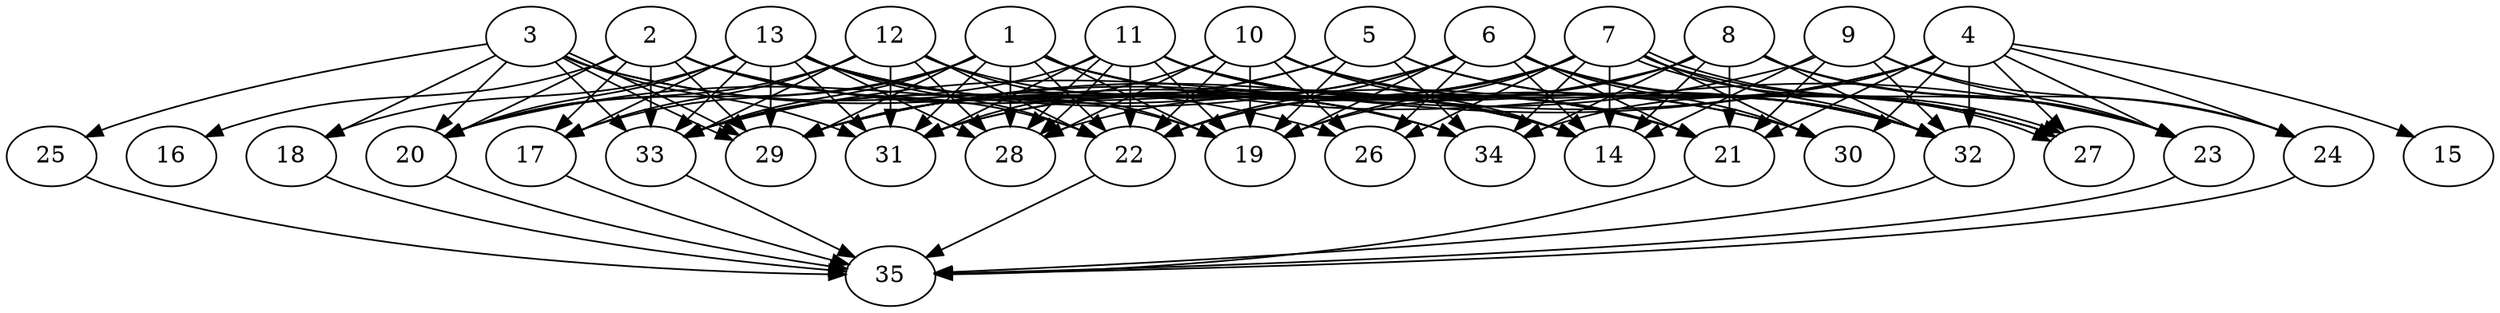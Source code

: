 // DAG (tier=3-complex, mode=data, n=35, ccr=0.512, fat=0.784, density=0.714, regular=0.358, jump=0.283, mindata=4194304, maxdata=33554432)
// DAG automatically generated by daggen at Sun Aug 24 16:33:35 2025
// /home/ermia/Project/Environments/daggen/bin/daggen --dot --ccr 0.512 --fat 0.784 --regular 0.358 --density 0.714 --jump 0.283 --mindata 4194304 --maxdata 33554432 -n 35 
digraph G {
  1 [size="1642229257703348224", alpha="0.06", expect_size="821114628851674112"]
  1 -> 17 [size ="559245216972800"]
  1 -> 19 [size ="559245216972800"]
  1 -> 20 [size ="559245216972800"]
  1 -> 21 [size ="559245216972800"]
  1 -> 22 [size ="559245216972800"]
  1 -> 23 [size ="559245216972800"]
  1 -> 28 [size ="559245216972800"]
  1 -> 29 [size ="559245216972800"]
  1 -> 30 [size ="559245216972800"]
  1 -> 31 [size ="559245216972800"]
  1 -> 33 [size ="559245216972800"]
  2 [size="124054811578296512", alpha="0.06", expect_size="62027405789148256"]
  2 -> 14 [size ="324541821747200"]
  2 -> 16 [size ="324541821747200"]
  2 -> 17 [size ="324541821747200"]
  2 -> 20 [size ="324541821747200"]
  2 -> 22 [size ="324541821747200"]
  2 -> 29 [size ="324541821747200"]
  2 -> 33 [size ="324541821747200"]
  2 -> 34 [size ="324541821747200"]
  3 [size="36114426200863720", alpha="0.07", expect_size="18057213100431860"]
  3 -> 18 [size ="2528945270423552"]
  3 -> 20 [size ="2528945270423552"]
  3 -> 25 [size ="2528945270423552"]
  3 -> 26 [size ="2528945270423552"]
  3 -> 29 [size ="2528945270423552"]
  3 -> 29 [size ="2528945270423552"]
  3 -> 31 [size ="2528945270423552"]
  3 -> 33 [size ="2528945270423552"]
  3 -> 34 [size ="2528945270423552"]
  4 [size="29763147372636779053056", alpha="0.13", expect_size="14881573686318389526528"]
  4 -> 15 [size ="7683207403143168"]
  4 -> 21 [size ="7683207403143168"]
  4 -> 23 [size ="7683207403143168"]
  4 -> 24 [size ="7683207403143168"]
  4 -> 27 [size ="7683207403143168"]
  4 -> 29 [size ="7683207403143168"]
  4 -> 30 [size ="7683207403143168"]
  4 -> 32 [size ="7683207403143168"]
  4 -> 33 [size ="7683207403143168"]
  4 -> 34 [size ="7683207403143168"]
  5 [size="138454151501817968", alpha="0.11", expect_size="69227075750908984"]
  5 -> 19 [size ="3190422536978432"]
  5 -> 27 [size ="3190422536978432"]
  5 -> 29 [size ="3190422536978432"]
  5 -> 32 [size ="3190422536978432"]
  5 -> 33 [size ="3190422536978432"]
  5 -> 34 [size ="3190422536978432"]
  6 [size="3296517134862302314496", alpha="0.13", expect_size="1648258567431151157248"]
  6 -> 14 [size ="1771985696718848"]
  6 -> 19 [size ="1771985696718848"]
  6 -> 20 [size ="1771985696718848"]
  6 -> 21 [size ="1771985696718848"]
  6 -> 22 [size ="1771985696718848"]
  6 -> 26 [size ="1771985696718848"]
  6 -> 27 [size ="1771985696718848"]
  6 -> 29 [size ="1771985696718848"]
  6 -> 30 [size ="1771985696718848"]
  6 -> 32 [size ="1771985696718848"]
  7 [size="88270992207300848", alpha="0.13", expect_size="44135496103650424"]
  7 -> 14 [size ="7923185286643712"]
  7 -> 19 [size ="7923185286643712"]
  7 -> 22 [size ="7923185286643712"]
  7 -> 23 [size ="7923185286643712"]
  7 -> 26 [size ="7923185286643712"]
  7 -> 27 [size ="7923185286643712"]
  7 -> 27 [size ="7923185286643712"]
  7 -> 28 [size ="7923185286643712"]
  7 -> 30 [size ="7923185286643712"]
  7 -> 31 [size ="7923185286643712"]
  7 -> 32 [size ="7923185286643712"]
  7 -> 34 [size ="7923185286643712"]
  8 [size="4781225351408948224", alpha="0.12", expect_size="2390612675704474112"]
  8 -> 14 [size ="2291278893023232"]
  8 -> 19 [size ="2291278893023232"]
  8 -> 21 [size ="2291278893023232"]
  8 -> 22 [size ="2291278893023232"]
  8 -> 23 [size ="2291278893023232"]
  8 -> 24 [size ="2291278893023232"]
  8 -> 31 [size ="2291278893023232"]
  8 -> 32 [size ="2291278893023232"]
  8 -> 34 [size ="2291278893023232"]
  9 [size="219479157345431968", alpha="0.14", expect_size="109739578672715984"]
  9 -> 14 [size ="4122703548121088"]
  9 -> 21 [size ="4122703548121088"]
  9 -> 23 [size ="4122703548121088"]
  9 -> 24 [size ="4122703548121088"]
  9 -> 29 [size ="4122703548121088"]
  9 -> 32 [size ="4122703548121088"]
  10 [size="8164515299264857088", alpha="0.06", expect_size="4082257649632428544"]
  10 -> 14 [size ="6339271904460800"]
  10 -> 19 [size ="6339271904460800"]
  10 -> 21 [size ="6339271904460800"]
  10 -> 22 [size ="6339271904460800"]
  10 -> 26 [size ="6339271904460800"]
  10 -> 28 [size ="6339271904460800"]
  10 -> 31 [size ="6339271904460800"]
  10 -> 32 [size ="6339271904460800"]
  11 [size="1346994234077851648", alpha="0.07", expect_size="673497117038925824"]
  11 -> 14 [size ="2294329955581952"]
  11 -> 19 [size ="2294329955581952"]
  11 -> 21 [size ="2294329955581952"]
  11 -> 22 [size ="2294329955581952"]
  11 -> 28 [size ="2294329955581952"]
  11 -> 28 [size ="2294329955581952"]
  11 -> 30 [size ="2294329955581952"]
  11 -> 31 [size ="2294329955581952"]
  11 -> 32 [size ="2294329955581952"]
  11 -> 33 [size ="2294329955581952"]
  12 [size="2639748760957463552", alpha="0.01", expect_size="1319874380478731776"]
  12 -> 17 [size ="2928708209868800"]
  12 -> 19 [size ="2928708209868800"]
  12 -> 20 [size ="2928708209868800"]
  12 -> 22 [size ="2928708209868800"]
  12 -> 28 [size ="2928708209868800"]
  12 -> 31 [size ="2928708209868800"]
  12 -> 33 [size ="2928708209868800"]
  12 -> 34 [size ="2928708209868800"]
  13 [size="22727444237317226627072", alpha="0.04", expect_size="11363722118658613313536"]
  13 -> 14 [size ="6418847447908352"]
  13 -> 17 [size ="6418847447908352"]
  13 -> 18 [size ="6418847447908352"]
  13 -> 19 [size ="6418847447908352"]
  13 -> 20 [size ="6418847447908352"]
  13 -> 21 [size ="6418847447908352"]
  13 -> 22 [size ="6418847447908352"]
  13 -> 28 [size ="6418847447908352"]
  13 -> 29 [size ="6418847447908352"]
  13 -> 31 [size ="6418847447908352"]
  13 -> 33 [size ="6418847447908352"]
  14 [size="194290871239710816", alpha="0.10", expect_size="97145435619855408"]
  15 [size="16375421922136907776", alpha="0.06", expect_size="8187710961068453888"]
  16 [size="2457437030260500992", alpha="0.19", expect_size="1228718515130250496"]
  17 [size="51413563829859824", alpha="0.01", expect_size="25706781914929912"]
  17 -> 35 [size ="1008940573786112"]
  18 [size="17457976558263944", alpha="0.10", expect_size="8728988279131972"]
  18 -> 35 [size ="370407584563200"]
  19 [size="19519551995923310575616", alpha="0.06", expect_size="9759775997961655287808"]
  20 [size="30220520509133392", alpha="0.19", expect_size="15110260254566696"]
  20 -> 35 [size ="542387940098048"]
  21 [size="21110986284336152576000", alpha="0.08", expect_size="10555493142168076288000"]
  21 -> 35 [size ="6110766222540800"]
  22 [size="340257235308363840", alpha="0.12", expect_size="170128617654181920"]
  22 -> 35 [size ="5494122701914112"]
  23 [size="59308346557195336", alpha="0.00", expect_size="29654173278597668"]
  23 -> 35 [size ="4555264200015872"]
  24 [size="156003648473478784", alpha="0.15", expect_size="78001824236739392"]
  24 -> 35 [size ="3043607636344832"]
  25 [size="8041543704894242816000", alpha="0.13", expect_size="4020771852447121408000"]
  25 -> 35 [size ="3211068755148800"]
  26 [size="1331084082236549120", alpha="0.03", expect_size="665542041118274560"]
  27 [size="3694635347664869", alpha="0.05", expect_size="1847317673832434"]
  28 [size="17476464214375915520", alpha="0.13", expect_size="8738232107187957760"]
  29 [size="128488095595670432", alpha="0.09", expect_size="64244047797835216"]
  30 [size="84945638993193216", alpha="0.19", expect_size="42472819496596608"]
  31 [size="169451684695990337536", alpha="0.11", expect_size="84725842347995168768"]
  32 [size="15701813669515608064", alpha="0.05", expect_size="7850906834757804032"]
  32 -> 35 [size ="5148101555781632"]
  33 [size="3151878820960927744", alpha="0.19", expect_size="1575939410480463872"]
  33 -> 35 [size ="4003444008419328"]
  34 [size="2140225477137137664000", alpha="0.08", expect_size="1070112738568568832000"]
  35 [size="10551737059728312", alpha="0.19", expect_size="5275868529864156"]
}